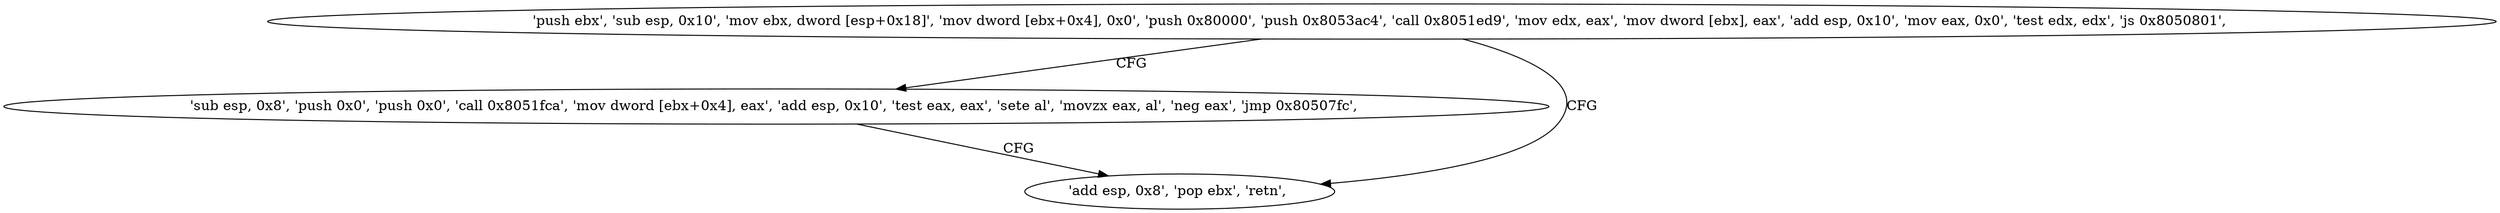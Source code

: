 digraph "func" {
"134547406" [label = "'push ebx', 'sub esp, 0x10', 'mov ebx, dword [esp+0x18]', 'mov dword [ebx+0x4], 0x0', 'push 0x80000', 'push 0x8053ac4', 'call 0x8051ed9', 'mov edx, eax', 'mov dword [ebx], eax', 'add esp, 0x10', 'mov eax, 0x0', 'test edx, edx', 'js 0x8050801', " ]
"134547457" [label = "'sub esp, 0x8', 'push 0x0', 'push 0x0', 'call 0x8051fca', 'mov dword [ebx+0x4], eax', 'add esp, 0x10', 'test eax, eax', 'sete al', 'movzx eax, al', 'neg eax', 'jmp 0x80507fc', " ]
"134547452" [label = "'add esp, 0x8', 'pop ebx', 'retn', " ]
"134547406" -> "134547457" [ label = "CFG" ]
"134547406" -> "134547452" [ label = "CFG" ]
"134547457" -> "134547452" [ label = "CFG" ]
}
